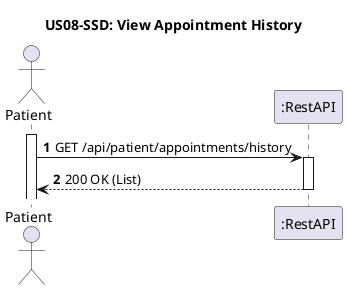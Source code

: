 @startuml
title US08-SSD: View Appointment History

autoactivate on
autonumber

actor "Patient"
participant ":RestAPI" as System

activate Patient
Patient -> System: GET /api/patient/appointments/history
System --> Patient: 200 OK (List)
@enduml
